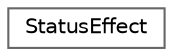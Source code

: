 digraph "Graphical Class Hierarchy"
{
 // LATEX_PDF_SIZE
  bgcolor="transparent";
  edge [fontname=Helvetica,fontsize=10,labelfontname=Helvetica,labelfontsize=10];
  node [fontname=Helvetica,fontsize=10,shape=box,height=0.2,width=0.4];
  rankdir="LR";
  Node0 [label="StatusEffect",height=0.2,width=0.4,color="grey40", fillcolor="white", style="filled",URL="$class_status_effect.html",tooltip=" "];
}
